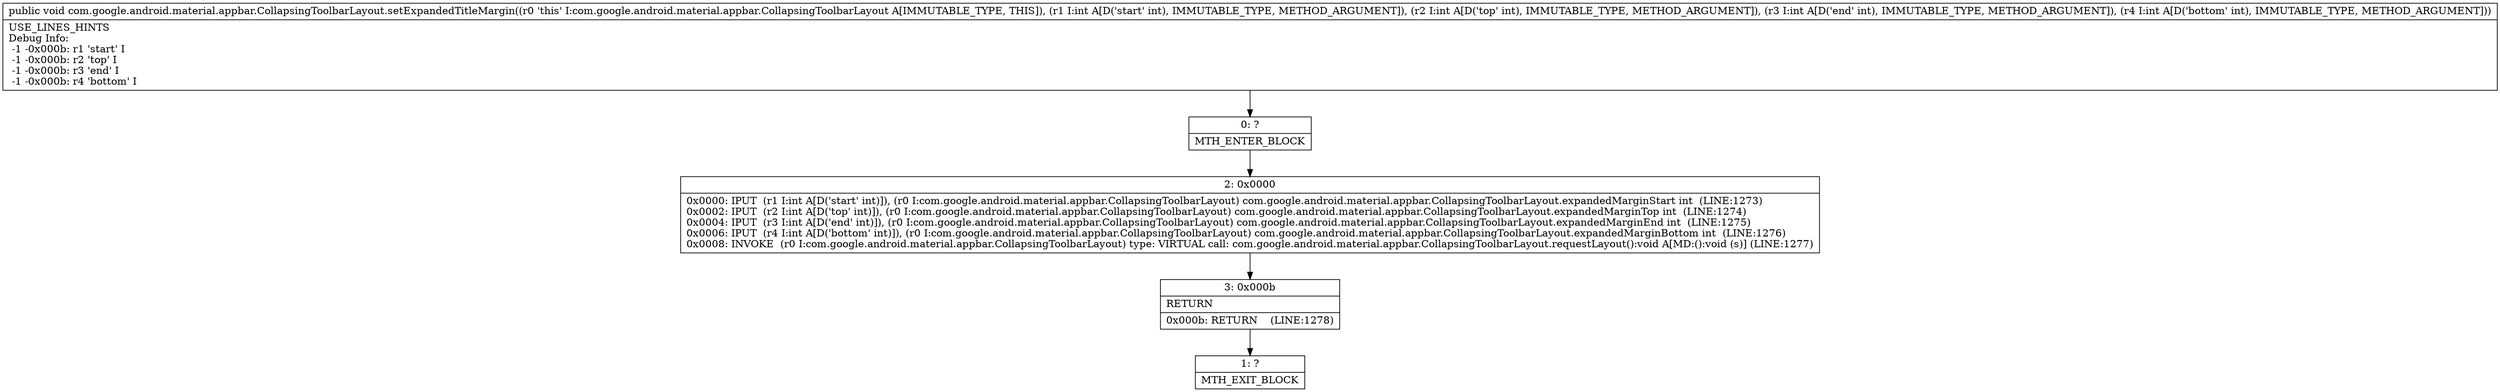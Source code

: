 digraph "CFG forcom.google.android.material.appbar.CollapsingToolbarLayout.setExpandedTitleMargin(IIII)V" {
Node_0 [shape=record,label="{0\:\ ?|MTH_ENTER_BLOCK\l}"];
Node_2 [shape=record,label="{2\:\ 0x0000|0x0000: IPUT  (r1 I:int A[D('start' int)]), (r0 I:com.google.android.material.appbar.CollapsingToolbarLayout) com.google.android.material.appbar.CollapsingToolbarLayout.expandedMarginStart int  (LINE:1273)\l0x0002: IPUT  (r2 I:int A[D('top' int)]), (r0 I:com.google.android.material.appbar.CollapsingToolbarLayout) com.google.android.material.appbar.CollapsingToolbarLayout.expandedMarginTop int  (LINE:1274)\l0x0004: IPUT  (r3 I:int A[D('end' int)]), (r0 I:com.google.android.material.appbar.CollapsingToolbarLayout) com.google.android.material.appbar.CollapsingToolbarLayout.expandedMarginEnd int  (LINE:1275)\l0x0006: IPUT  (r4 I:int A[D('bottom' int)]), (r0 I:com.google.android.material.appbar.CollapsingToolbarLayout) com.google.android.material.appbar.CollapsingToolbarLayout.expandedMarginBottom int  (LINE:1276)\l0x0008: INVOKE  (r0 I:com.google.android.material.appbar.CollapsingToolbarLayout) type: VIRTUAL call: com.google.android.material.appbar.CollapsingToolbarLayout.requestLayout():void A[MD:():void (s)] (LINE:1277)\l}"];
Node_3 [shape=record,label="{3\:\ 0x000b|RETURN\l|0x000b: RETURN    (LINE:1278)\l}"];
Node_1 [shape=record,label="{1\:\ ?|MTH_EXIT_BLOCK\l}"];
MethodNode[shape=record,label="{public void com.google.android.material.appbar.CollapsingToolbarLayout.setExpandedTitleMargin((r0 'this' I:com.google.android.material.appbar.CollapsingToolbarLayout A[IMMUTABLE_TYPE, THIS]), (r1 I:int A[D('start' int), IMMUTABLE_TYPE, METHOD_ARGUMENT]), (r2 I:int A[D('top' int), IMMUTABLE_TYPE, METHOD_ARGUMENT]), (r3 I:int A[D('end' int), IMMUTABLE_TYPE, METHOD_ARGUMENT]), (r4 I:int A[D('bottom' int), IMMUTABLE_TYPE, METHOD_ARGUMENT]))  | USE_LINES_HINTS\lDebug Info:\l  \-1 \-0x000b: r1 'start' I\l  \-1 \-0x000b: r2 'top' I\l  \-1 \-0x000b: r3 'end' I\l  \-1 \-0x000b: r4 'bottom' I\l}"];
MethodNode -> Node_0;Node_0 -> Node_2;
Node_2 -> Node_3;
Node_3 -> Node_1;
}

